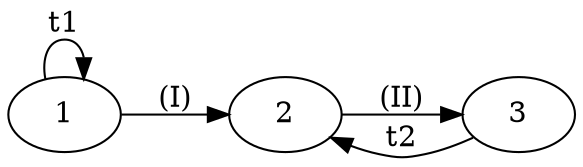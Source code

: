 digraph {
	graph[rankdir=LR]
	1 -> 1[label="t1"]
	1 -> 2[label="(I)"]
	2 -> 3[label="(II)"]
	3 -> 2[label = "t2"]
}